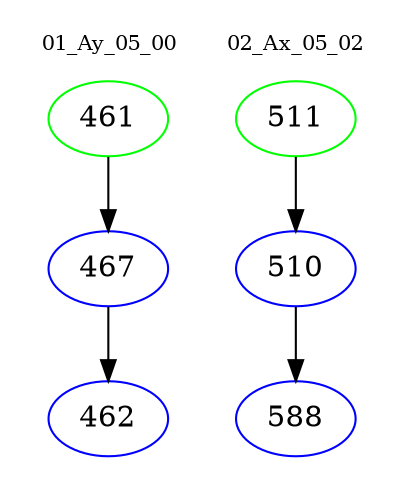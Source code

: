 digraph{
subgraph cluster_0 {
color = white
label = "01_Ay_05_00";
fontsize=10;
T0_461 [label="461", color="green"]
T0_461 -> T0_467 [color="black"]
T0_467 [label="467", color="blue"]
T0_467 -> T0_462 [color="black"]
T0_462 [label="462", color="blue"]
}
subgraph cluster_1 {
color = white
label = "02_Ax_05_02";
fontsize=10;
T1_511 [label="511", color="green"]
T1_511 -> T1_510 [color="black"]
T1_510 [label="510", color="blue"]
T1_510 -> T1_588 [color="black"]
T1_588 [label="588", color="blue"]
}
}
